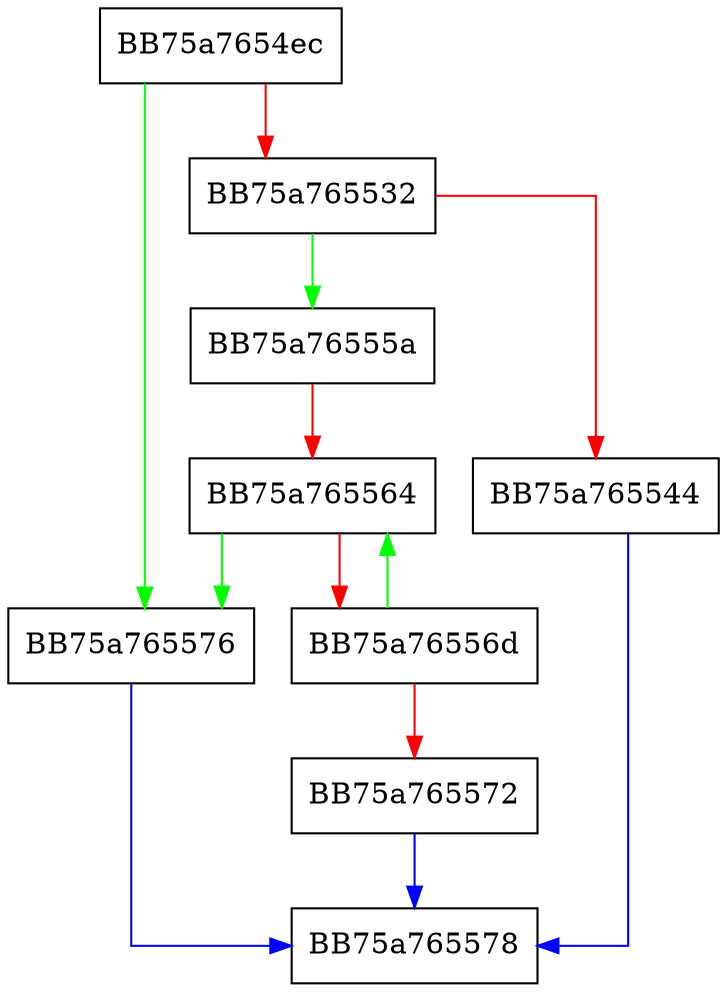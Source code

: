 digraph hasInstanceThrows {
  node [shape="box"];
  graph [splines=ortho];
  BB75a7654ec -> BB75a765576 [color="green"];
  BB75a7654ec -> BB75a765532 [color="red"];
  BB75a765532 -> BB75a76555a [color="green"];
  BB75a765532 -> BB75a765544 [color="red"];
  BB75a765544 -> BB75a765578 [color="blue"];
  BB75a76555a -> BB75a765564 [color="red"];
  BB75a765564 -> BB75a765576 [color="green"];
  BB75a765564 -> BB75a76556d [color="red"];
  BB75a76556d -> BB75a765564 [color="green"];
  BB75a76556d -> BB75a765572 [color="red"];
  BB75a765572 -> BB75a765578 [color="blue"];
  BB75a765576 -> BB75a765578 [color="blue"];
}